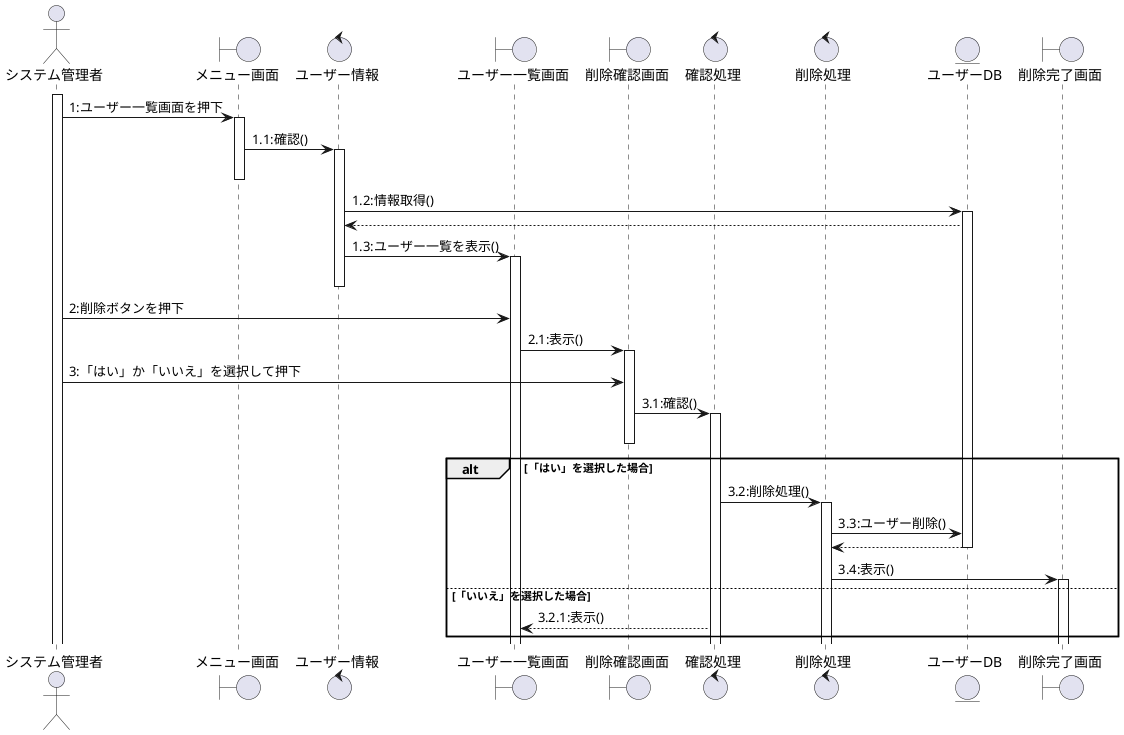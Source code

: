 @startuml
actor システム管理者
boundary メニュー画面
control ユーザー情報
boundary ユーザー一覧画面
boundary 削除確認画面
control 確認処理
control 削除処理
entity ユーザーDB
boundary 削除完了画面

activate システム管理者
システム管理者 -> メニュー画面:1:ユーザー一覧画面を押下
activate メニュー画面
メニュー画面 -> ユーザー情報:1.1:確認()
activate ユーザー情報
deactivate メニュー画面
ユーザー情報 -> ユーザーDB:1.2:情報取得()
activate ユーザーDB
ユーザーDB --> ユーザー情報 :
ユーザー情報 -> ユーザー一覧画面:1.3:ユーザー一覧を表示()
activate ユーザー一覧画面
deactivate ユーザー情報

システム管理者 -> ユーザー一覧画面:2:削除ボタンを押下
ユーザー一覧画面 -> 削除確認画面:2.1:表示()
activate 削除確認画面
システム管理者 -> 削除確認画面:3:「はい」か「いいえ」を選択して押下
削除確認画面 -> 確認処理:3.1:確認()
activate 確認処理
deactivate 削除確認画面
alt 「はい」を選択した場合
    確認処理 -> 削除処理:3.2:削除処理()
    activate 削除処理
    削除処理 -> ユーザーDB:3.3:ユーザー削除()
    ユーザーDB --> 削除処理:
    deactivate ユーザーDB
    削除処理 -> 削除完了画面:3.4:表示()
    activate 削除完了画面
else 「いいえ」を選択した場合
    確認処理 --> ユーザー一覧画面:3.2.1:表示()
end


@enduml